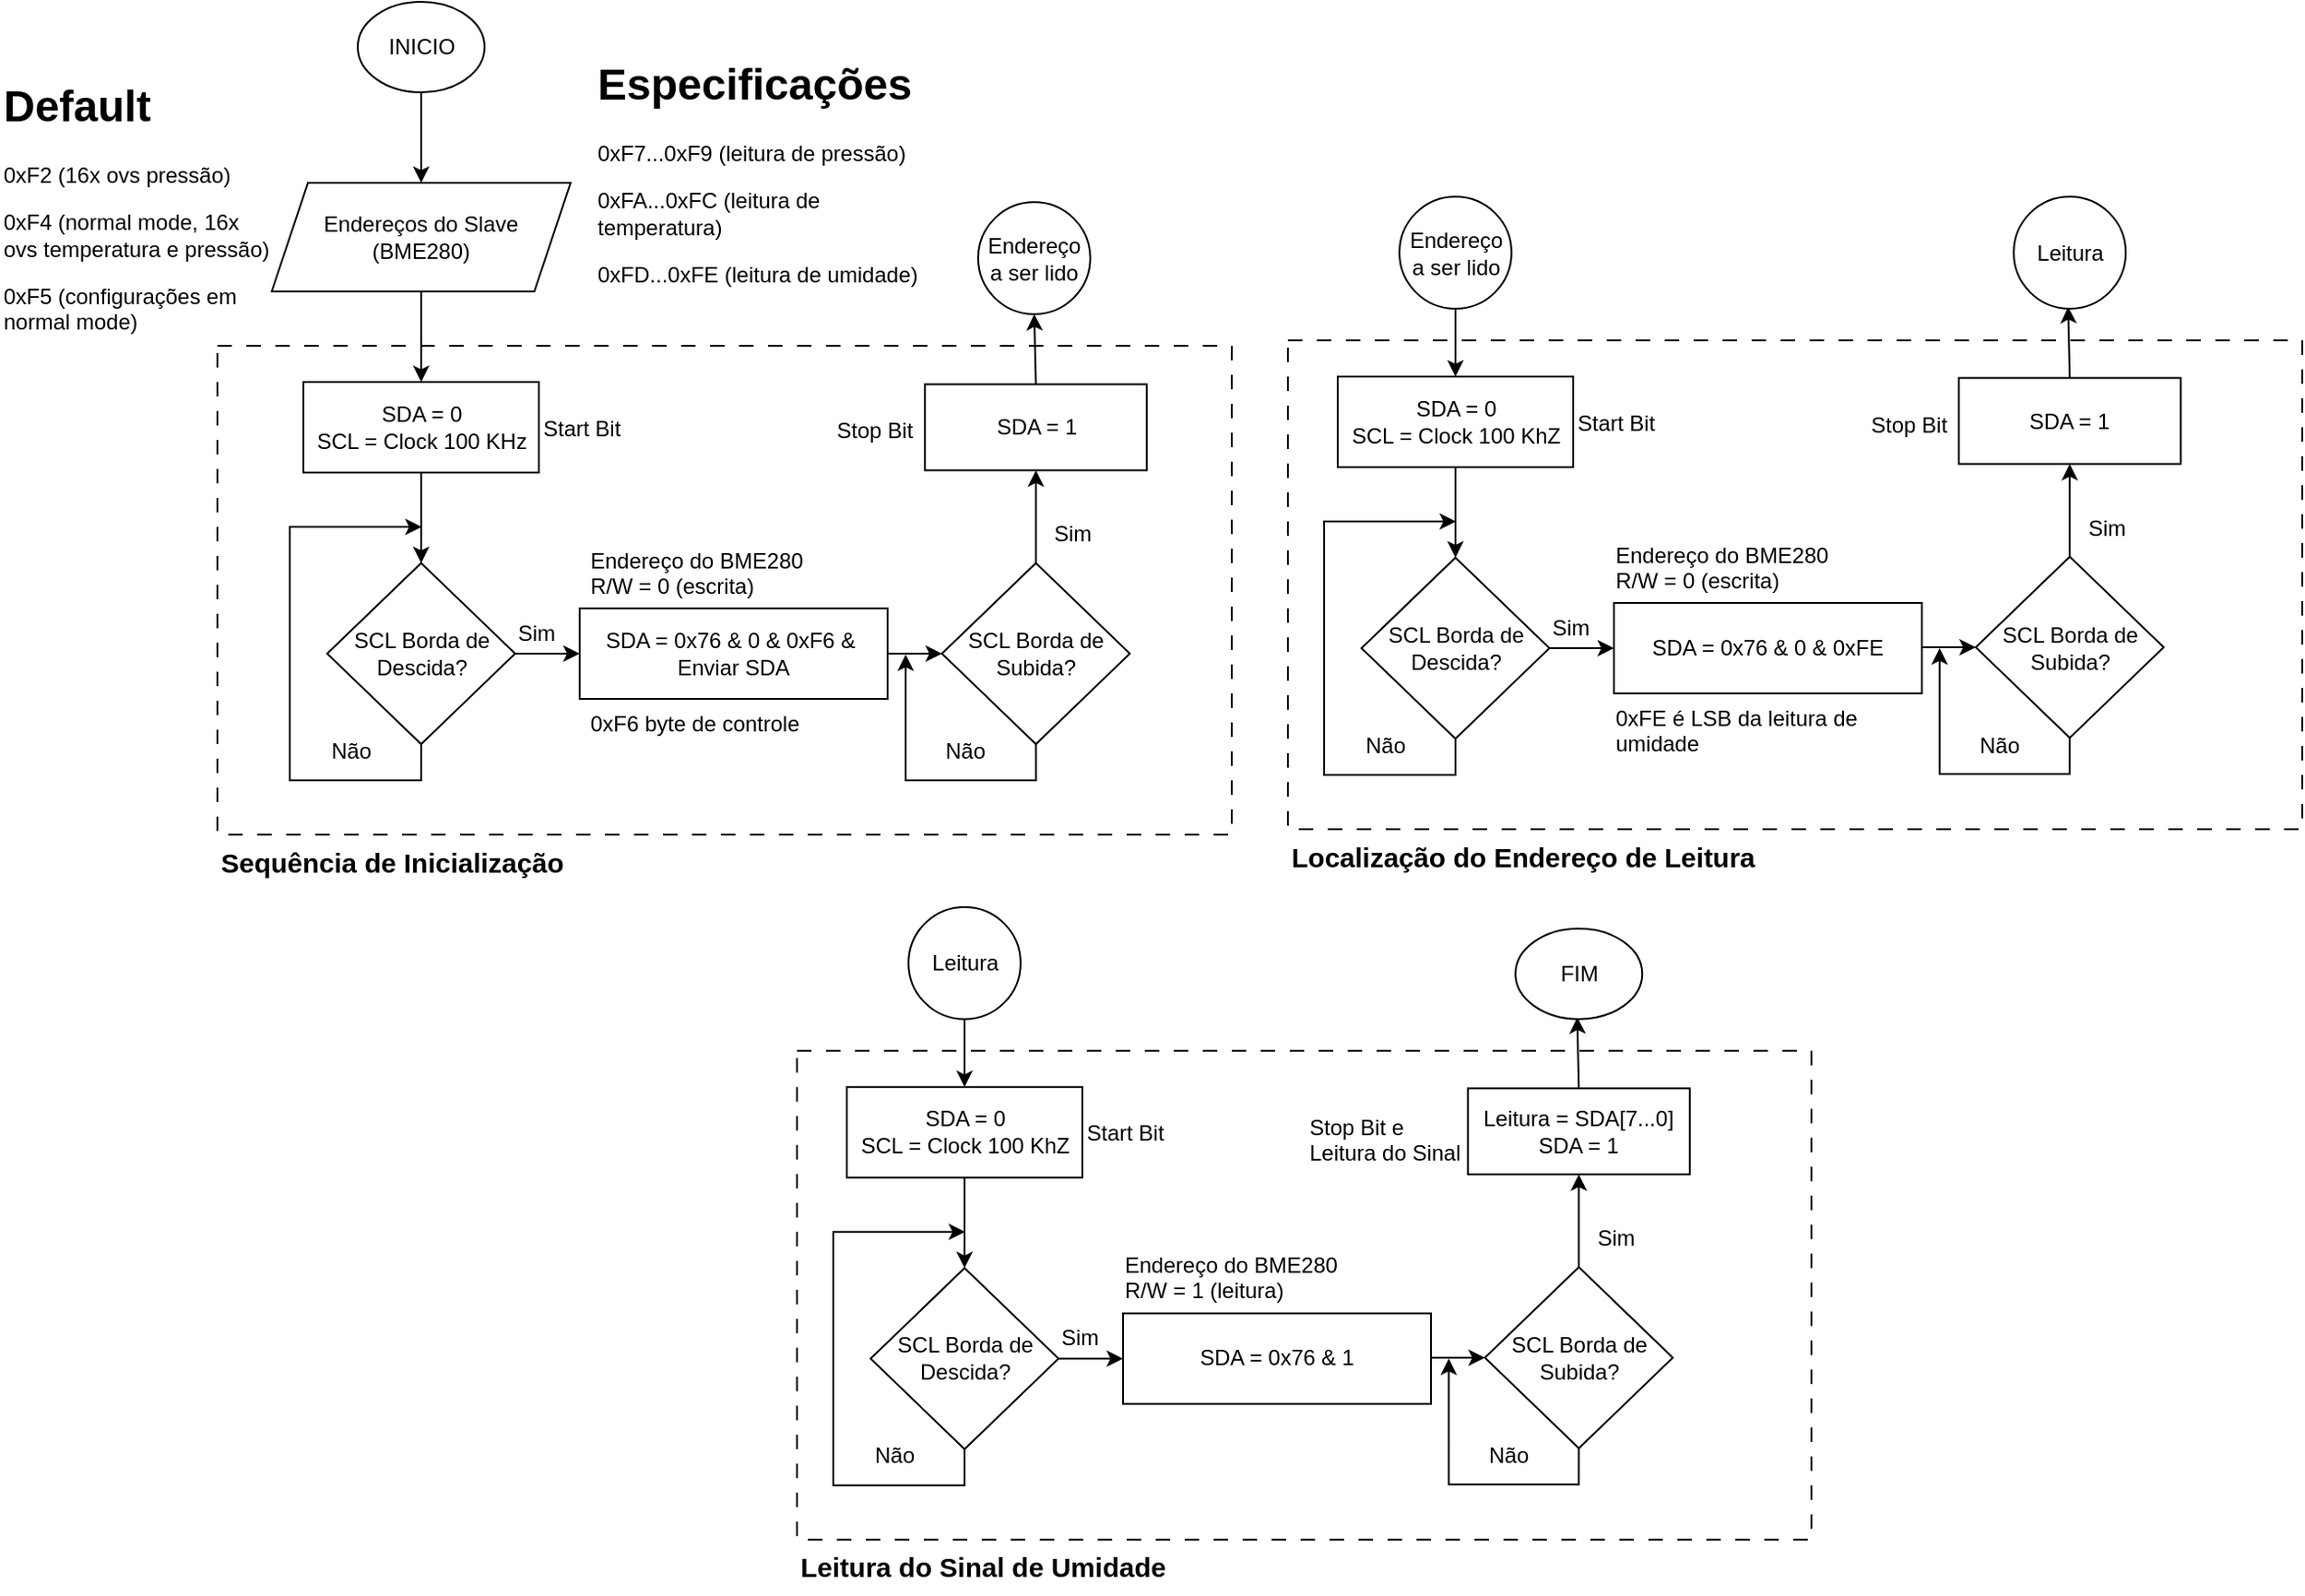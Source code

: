 <mxfile version="24.6.0" type="github">
  <diagram name="Página-1" id="uo4vIWMoXTekdhAcwwu6">
    <mxGraphModel dx="1257" dy="609" grid="1" gridSize="10" guides="1" tooltips="1" connect="1" arrows="1" fold="1" page="1" pageScale="1" pageWidth="827" pageHeight="1169" math="0" shadow="0">
      <root>
        <mxCell id="0" />
        <mxCell id="1" parent="0" />
        <mxCell id="YiGi1f87aAJgmJdH8lJt-82" value="" style="rounded=0;whiteSpace=wrap;html=1;fillColor=none;dashed=1;dashPattern=8 8;" vertex="1" parent="1">
          <mxGeometry x="821" y="697" width="560" height="270" as="geometry" />
        </mxCell>
        <mxCell id="YiGi1f87aAJgmJdH8lJt-40" value="" style="rounded=0;whiteSpace=wrap;html=1;fillColor=none;dashed=1;dashPattern=8 8;" vertex="1" parent="1">
          <mxGeometry x="230" y="700" width="560" height="270" as="geometry" />
        </mxCell>
        <mxCell id="NG3DBzSu40vpIyD9UtTB-2" style="edgeStyle=orthogonalEdgeStyle;rounded=0;orthogonalLoop=1;jettySize=auto;html=1;exitX=0.5;exitY=1;exitDx=0;exitDy=0;entryX=0.5;entryY=0;entryDx=0;entryDy=0;" parent="1" source="NG3DBzSu40vpIyD9UtTB-3" target="NG3DBzSu40vpIyD9UtTB-5" edge="1">
          <mxGeometry relative="1" as="geometry" />
        </mxCell>
        <mxCell id="NG3DBzSu40vpIyD9UtTB-3" value="INICIO" style="ellipse;whiteSpace=wrap;html=1;" parent="1" vertex="1">
          <mxGeometry x="307.5" y="510" width="70" height="50" as="geometry" />
        </mxCell>
        <mxCell id="YiGi1f87aAJgmJdH8lJt-15" style="edgeStyle=orthogonalEdgeStyle;rounded=0;orthogonalLoop=1;jettySize=auto;html=1;exitX=0.5;exitY=1;exitDx=0;exitDy=0;" edge="1" parent="1" source="NG3DBzSu40vpIyD9UtTB-5" target="YiGi1f87aAJgmJdH8lJt-13">
          <mxGeometry relative="1" as="geometry" />
        </mxCell>
        <mxCell id="NG3DBzSu40vpIyD9UtTB-5" value="Endereços do Slave (BME280)" style="shape=parallelogram;perimeter=parallelogramPerimeter;whiteSpace=wrap;html=1;fixedSize=1;" parent="1" vertex="1">
          <mxGeometry x="260" y="610" width="165" height="60" as="geometry" />
        </mxCell>
        <mxCell id="NG3DBzSu40vpIyD9UtTB-6" value="&lt;h1 style=&quot;margin-top: 0px;&quot;&gt;Especificações&lt;/h1&gt;&lt;p&gt;&lt;span style=&quot;background-color: initial;&quot;&gt;0xF7...0xF9 (leitura de pressão)&lt;/span&gt;&lt;/p&gt;&lt;p&gt;&lt;span style=&quot;background-color: initial;&quot;&gt;0xFA...0xFC (leitura de temperatura)&lt;/span&gt;&lt;/p&gt;&lt;p&gt;&lt;span style=&quot;background-color: initial;&quot;&gt;0xFD...0xFE (leitura de umidade)&lt;/span&gt;&lt;/p&gt;&lt;p&gt;&lt;span style=&quot;background-color: initial;&quot;&gt;&lt;br&gt;&lt;/span&gt;&lt;/p&gt;&lt;p&gt;&lt;br&gt;&lt;/p&gt;" style="text;html=1;whiteSpace=wrap;overflow=hidden;rounded=0;" parent="1" vertex="1">
          <mxGeometry x="437.5" y="535" width="190" height="135" as="geometry" />
        </mxCell>
        <mxCell id="YiGi1f87aAJgmJdH8lJt-32" style="edgeStyle=orthogonalEdgeStyle;rounded=0;orthogonalLoop=1;jettySize=auto;html=1;exitX=1;exitY=0.5;exitDx=0;exitDy=0;entryX=0;entryY=0.5;entryDx=0;entryDy=0;" edge="1" parent="1" source="NG3DBzSu40vpIyD9UtTB-11" target="YiGi1f87aAJgmJdH8lJt-31">
          <mxGeometry relative="1" as="geometry" />
        </mxCell>
        <mxCell id="NG3DBzSu40vpIyD9UtTB-11" value="SDA = 0x76 &amp;amp; 0 &amp;amp; 0xF6 &amp;amp;&amp;nbsp;&lt;div&gt;Enviar SDA&lt;/div&gt;" style="rounded=0;whiteSpace=wrap;html=1;" parent="1" vertex="1">
          <mxGeometry x="430" y="845" width="170" height="50" as="geometry" />
        </mxCell>
        <mxCell id="YiGi1f87aAJgmJdH8lJt-21" style="edgeStyle=orthogonalEdgeStyle;rounded=0;orthogonalLoop=1;jettySize=auto;html=1;exitX=1;exitY=0.5;exitDx=0;exitDy=0;entryX=0;entryY=0.5;entryDx=0;entryDy=0;" edge="1" parent="1" source="NG3DBzSu40vpIyD9UtTB-14" target="NG3DBzSu40vpIyD9UtTB-11">
          <mxGeometry relative="1" as="geometry" />
        </mxCell>
        <mxCell id="YiGi1f87aAJgmJdH8lJt-23" style="edgeStyle=orthogonalEdgeStyle;rounded=0;orthogonalLoop=1;jettySize=auto;html=1;exitX=0.5;exitY=1;exitDx=0;exitDy=0;" edge="1" parent="1" source="NG3DBzSu40vpIyD9UtTB-14">
          <mxGeometry relative="1" as="geometry">
            <mxPoint x="342.783" y="800" as="targetPoint" />
            <Array as="points">
              <mxPoint x="343" y="940" />
              <mxPoint x="270" y="940" />
              <mxPoint x="270" y="800" />
            </Array>
          </mxGeometry>
        </mxCell>
        <mxCell id="NG3DBzSu40vpIyD9UtTB-14" value="SCL Borda de Descida?" style="rhombus;whiteSpace=wrap;html=1;" parent="1" vertex="1">
          <mxGeometry x="290.63" y="820" width="103.75" height="100" as="geometry" />
        </mxCell>
        <mxCell id="YiGi1f87aAJgmJdH8lJt-2" value="&lt;h1 style=&quot;margin-top: 0px;&quot;&gt;Default&lt;/h1&gt;&lt;p&gt;0xF2 (16x ovs pressão)&lt;/p&gt;&lt;p&gt;0xF4 (normal mode, 16x ovs temperatura e pressão)&lt;/p&gt;&lt;p&gt;&lt;span style=&quot;background-color: initial;&quot;&gt;0xF5 (configurações em normal mode)&lt;/span&gt;&lt;/p&gt;" style="text;html=1;whiteSpace=wrap;overflow=hidden;rounded=0;" vertex="1" parent="1">
          <mxGeometry x="110" y="547" width="150" height="150" as="geometry" />
        </mxCell>
        <mxCell id="YiGi1f87aAJgmJdH8lJt-17" style="edgeStyle=orthogonalEdgeStyle;rounded=0;orthogonalLoop=1;jettySize=auto;html=1;exitX=0.5;exitY=1;exitDx=0;exitDy=0;entryX=0.5;entryY=0;entryDx=0;entryDy=0;" edge="1" parent="1" source="YiGi1f87aAJgmJdH8lJt-13" target="NG3DBzSu40vpIyD9UtTB-14">
          <mxGeometry relative="1" as="geometry" />
        </mxCell>
        <mxCell id="YiGi1f87aAJgmJdH8lJt-13" value="&lt;div&gt;SDA = 0&lt;/div&gt;SCL = Clock 100 KHz" style="rounded=0;whiteSpace=wrap;html=1;" vertex="1" parent="1">
          <mxGeometry x="277.5" y="720" width="130" height="50" as="geometry" />
        </mxCell>
        <mxCell id="YiGi1f87aAJgmJdH8lJt-19" value="Endereço do BME280 &#xa;R/W = 0 (escrita)" style="text;whiteSpace=wrap;" vertex="1" parent="1">
          <mxGeometry x="433.75" y="805" width="156.25" height="40" as="geometry" />
        </mxCell>
        <mxCell id="YiGi1f87aAJgmJdH8lJt-22" value="Sim" style="text;whiteSpace=wrap;" vertex="1" parent="1">
          <mxGeometry x="394.38" y="845" width="30" height="30" as="geometry" />
        </mxCell>
        <mxCell id="YiGi1f87aAJgmJdH8lJt-24" value="Não" style="text;whiteSpace=wrap;" vertex="1" parent="1">
          <mxGeometry x="290.63" y="910" width="30" height="30" as="geometry" />
        </mxCell>
        <mxCell id="YiGi1f87aAJgmJdH8lJt-25" value="0xF6 byte de controle" style="text;whiteSpace=wrap;" vertex="1" parent="1">
          <mxGeometry x="433.75" y="895" width="122.5" height="40" as="geometry" />
        </mxCell>
        <mxCell id="YiGi1f87aAJgmJdH8lJt-26" value="Start Bit" style="text;whiteSpace=wrap;" vertex="1" parent="1">
          <mxGeometry x="407.5" y="732" width="60" height="25" as="geometry" />
        </mxCell>
        <mxCell id="YiGi1f87aAJgmJdH8lJt-33" style="edgeStyle=orthogonalEdgeStyle;rounded=0;orthogonalLoop=1;jettySize=auto;html=1;exitX=0.5;exitY=1;exitDx=0;exitDy=0;" edge="1" parent="1" source="YiGi1f87aAJgmJdH8lJt-31">
          <mxGeometry relative="1" as="geometry">
            <mxPoint x="610" y="870" as="targetPoint" />
          </mxGeometry>
        </mxCell>
        <mxCell id="YiGi1f87aAJgmJdH8lJt-37" style="edgeStyle=orthogonalEdgeStyle;rounded=0;orthogonalLoop=1;jettySize=auto;html=1;exitX=0.5;exitY=0;exitDx=0;exitDy=0;entryX=0.5;entryY=1;entryDx=0;entryDy=0;" edge="1" parent="1" source="YiGi1f87aAJgmJdH8lJt-31" target="YiGi1f87aAJgmJdH8lJt-36">
          <mxGeometry relative="1" as="geometry" />
        </mxCell>
        <mxCell id="YiGi1f87aAJgmJdH8lJt-31" value="SCL Borda de Subida?" style="rhombus;whiteSpace=wrap;html=1;" vertex="1" parent="1">
          <mxGeometry x="630" y="820" width="103.75" height="100" as="geometry" />
        </mxCell>
        <mxCell id="YiGi1f87aAJgmJdH8lJt-34" value="Não" style="text;whiteSpace=wrap;" vertex="1" parent="1">
          <mxGeometry x="630" y="910" width="30" height="30" as="geometry" />
        </mxCell>
        <mxCell id="YiGi1f87aAJgmJdH8lJt-44" style="edgeStyle=orthogonalEdgeStyle;rounded=0;orthogonalLoop=1;jettySize=auto;html=1;exitX=0.5;exitY=0;exitDx=0;exitDy=0;entryX=0.5;entryY=1;entryDx=0;entryDy=0;" edge="1" parent="1" source="YiGi1f87aAJgmJdH8lJt-36" target="YiGi1f87aAJgmJdH8lJt-43">
          <mxGeometry relative="1" as="geometry" />
        </mxCell>
        <mxCell id="YiGi1f87aAJgmJdH8lJt-36" value="&lt;div&gt;SDA = 1&lt;/div&gt;" style="rounded=0;whiteSpace=wrap;html=1;" vertex="1" parent="1">
          <mxGeometry x="620.62" y="721.25" width="122.5" height="47.5" as="geometry" />
        </mxCell>
        <mxCell id="YiGi1f87aAJgmJdH8lJt-38" value="Stop Bit" style="text;whiteSpace=wrap;" vertex="1" parent="1">
          <mxGeometry x="570" y="732.5" width="60" height="25" as="geometry" />
        </mxCell>
        <mxCell id="YiGi1f87aAJgmJdH8lJt-39" value="Sim" style="text;whiteSpace=wrap;" vertex="1" parent="1">
          <mxGeometry x="690" y="790" width="30" height="30" as="geometry" />
        </mxCell>
        <mxCell id="YiGi1f87aAJgmJdH8lJt-42" value="Sequência de Inicialização" style="text;whiteSpace=wrap;fontStyle=1;fontSize=15;" vertex="1" parent="1">
          <mxGeometry x="230" y="970" width="220" height="30" as="geometry" />
        </mxCell>
        <mxCell id="YiGi1f87aAJgmJdH8lJt-43" value="Endereço a ser lido" style="ellipse;whiteSpace=wrap;html=1;aspect=fixed;" vertex="1" parent="1">
          <mxGeometry x="650" y="620.62" width="61.88" height="61.88" as="geometry" />
        </mxCell>
        <mxCell id="YiGi1f87aAJgmJdH8lJt-53" style="edgeStyle=orthogonalEdgeStyle;rounded=0;orthogonalLoop=1;jettySize=auto;html=1;exitX=0.5;exitY=1;exitDx=0;exitDy=0;entryX=0.5;entryY=0;entryDx=0;entryDy=0;" edge="1" parent="1" source="YiGi1f87aAJgmJdH8lJt-45" target="YiGi1f87aAJgmJdH8lJt-49">
          <mxGeometry relative="1" as="geometry" />
        </mxCell>
        <mxCell id="YiGi1f87aAJgmJdH8lJt-45" value="Endereço a ser lido" style="ellipse;whiteSpace=wrap;html=1;aspect=fixed;" vertex="1" parent="1">
          <mxGeometry x="882.56" y="617.62" width="61.88" height="61.88" as="geometry" />
        </mxCell>
        <mxCell id="YiGi1f87aAJgmJdH8lJt-46" style="edgeStyle=orthogonalEdgeStyle;rounded=0;orthogonalLoop=1;jettySize=auto;html=1;exitX=0.5;exitY=1;exitDx=0;exitDy=0;" edge="1" parent="1" source="YiGi1f87aAJgmJdH8lJt-47">
          <mxGeometry relative="1" as="geometry">
            <mxPoint x="913.783" y="797" as="targetPoint" />
            <Array as="points">
              <mxPoint x="914" y="937" />
              <mxPoint x="841" y="937" />
              <mxPoint x="841" y="797" />
            </Array>
          </mxGeometry>
        </mxCell>
        <mxCell id="YiGi1f87aAJgmJdH8lJt-63" style="edgeStyle=orthogonalEdgeStyle;rounded=0;orthogonalLoop=1;jettySize=auto;html=1;exitX=1;exitY=0.5;exitDx=0;exitDy=0;entryX=0;entryY=0.5;entryDx=0;entryDy=0;" edge="1" parent="1" source="YiGi1f87aAJgmJdH8lJt-47" target="YiGi1f87aAJgmJdH8lJt-55">
          <mxGeometry relative="1" as="geometry" />
        </mxCell>
        <mxCell id="YiGi1f87aAJgmJdH8lJt-47" value="SCL Borda de Descida?" style="rhombus;whiteSpace=wrap;html=1;" vertex="1" parent="1">
          <mxGeometry x="861.63" y="817" width="103.75" height="100" as="geometry" />
        </mxCell>
        <mxCell id="YiGi1f87aAJgmJdH8lJt-48" style="edgeStyle=orthogonalEdgeStyle;rounded=0;orthogonalLoop=1;jettySize=auto;html=1;exitX=0.5;exitY=1;exitDx=0;exitDy=0;entryX=0.5;entryY=0;entryDx=0;entryDy=0;" edge="1" parent="1" source="YiGi1f87aAJgmJdH8lJt-49" target="YiGi1f87aAJgmJdH8lJt-47">
          <mxGeometry relative="1" as="geometry" />
        </mxCell>
        <mxCell id="YiGi1f87aAJgmJdH8lJt-49" value="&lt;div&gt;SDA = 0&lt;/div&gt;SCL = Clock 100 KhZ" style="rounded=0;whiteSpace=wrap;html=1;" vertex="1" parent="1">
          <mxGeometry x="848.5" y="717" width="130" height="50" as="geometry" />
        </mxCell>
        <mxCell id="YiGi1f87aAJgmJdH8lJt-50" value="Não" style="text;whiteSpace=wrap;" vertex="1" parent="1">
          <mxGeometry x="861.63" y="907" width="30" height="30" as="geometry" />
        </mxCell>
        <mxCell id="YiGi1f87aAJgmJdH8lJt-51" value="Start Bit" style="text;whiteSpace=wrap;" vertex="1" parent="1">
          <mxGeometry x="978.5" y="729" width="60" height="25" as="geometry" />
        </mxCell>
        <mxCell id="YiGi1f87aAJgmJdH8lJt-55" value="SDA = 0x76 &amp;amp; 0 &amp;amp; 0xFE" style="rounded=0;whiteSpace=wrap;html=1;" vertex="1" parent="1">
          <mxGeometry x="1001" y="842" width="170" height="50" as="geometry" />
        </mxCell>
        <mxCell id="YiGi1f87aAJgmJdH8lJt-59" value="Endereço do BME280 &#xa;R/W = 0 (escrita)" style="text;whiteSpace=wrap;" vertex="1" parent="1">
          <mxGeometry x="1000.37" y="802" width="156.25" height="40" as="geometry" />
        </mxCell>
        <mxCell id="YiGi1f87aAJgmJdH8lJt-60" value="Sim" style="text;whiteSpace=wrap;" vertex="1" parent="1">
          <mxGeometry x="965.38" y="842" width="30" height="20" as="geometry" />
        </mxCell>
        <mxCell id="YiGi1f87aAJgmJdH8lJt-61" value="0xFE é LSB da leitura de umidade" style="text;whiteSpace=wrap;" vertex="1" parent="1">
          <mxGeometry x="1000.37" y="892" width="140.63" height="40" as="geometry" />
        </mxCell>
        <mxCell id="YiGi1f87aAJgmJdH8lJt-72" style="edgeStyle=orthogonalEdgeStyle;rounded=0;orthogonalLoop=1;jettySize=auto;html=1;exitX=1;exitY=0.5;exitDx=0;exitDy=0;entryX=0;entryY=0.5;entryDx=0;entryDy=0;" edge="1" parent="1" target="YiGi1f87aAJgmJdH8lJt-75">
          <mxGeometry relative="1" as="geometry">
            <mxPoint x="1170.75" y="866.5" as="sourcePoint" />
          </mxGeometry>
        </mxCell>
        <mxCell id="YiGi1f87aAJgmJdH8lJt-73" style="edgeStyle=orthogonalEdgeStyle;rounded=0;orthogonalLoop=1;jettySize=auto;html=1;exitX=0.5;exitY=1;exitDx=0;exitDy=0;" edge="1" parent="1" source="YiGi1f87aAJgmJdH8lJt-75">
          <mxGeometry relative="1" as="geometry">
            <mxPoint x="1180.75" y="866.5" as="targetPoint" />
          </mxGeometry>
        </mxCell>
        <mxCell id="YiGi1f87aAJgmJdH8lJt-74" style="edgeStyle=orthogonalEdgeStyle;rounded=0;orthogonalLoop=1;jettySize=auto;html=1;exitX=0.5;exitY=0;exitDx=0;exitDy=0;entryX=0.5;entryY=1;entryDx=0;entryDy=0;" edge="1" parent="1" source="YiGi1f87aAJgmJdH8lJt-75" target="YiGi1f87aAJgmJdH8lJt-77">
          <mxGeometry relative="1" as="geometry" />
        </mxCell>
        <mxCell id="YiGi1f87aAJgmJdH8lJt-75" value="SCL Borda de Subida?" style="rhombus;whiteSpace=wrap;html=1;" vertex="1" parent="1">
          <mxGeometry x="1200.75" y="816.5" width="103.75" height="100" as="geometry" />
        </mxCell>
        <mxCell id="YiGi1f87aAJgmJdH8lJt-76" style="edgeStyle=orthogonalEdgeStyle;rounded=0;orthogonalLoop=1;jettySize=auto;html=1;exitX=0.5;exitY=0;exitDx=0;exitDy=0;entryX=0.5;entryY=1;entryDx=0;entryDy=0;" edge="1" parent="1" source="YiGi1f87aAJgmJdH8lJt-77">
          <mxGeometry relative="1" as="geometry">
            <mxPoint x="1251.75" y="678.5" as="targetPoint" />
          </mxGeometry>
        </mxCell>
        <mxCell id="YiGi1f87aAJgmJdH8lJt-77" value="&lt;div&gt;SDA = 1&lt;/div&gt;" style="rounded=0;whiteSpace=wrap;html=1;" vertex="1" parent="1">
          <mxGeometry x="1191.37" y="717.75" width="122.5" height="47.5" as="geometry" />
        </mxCell>
        <mxCell id="YiGi1f87aAJgmJdH8lJt-78" value="Stop Bit" style="text;whiteSpace=wrap;" vertex="1" parent="1">
          <mxGeometry x="1141" y="729.5" width="60" height="25" as="geometry" />
        </mxCell>
        <mxCell id="YiGi1f87aAJgmJdH8lJt-79" value="Sim" style="text;whiteSpace=wrap;" vertex="1" parent="1">
          <mxGeometry x="1260.75" y="786.5" width="30" height="30" as="geometry" />
        </mxCell>
        <mxCell id="YiGi1f87aAJgmJdH8lJt-80" value="Não" style="text;whiteSpace=wrap;" vertex="1" parent="1">
          <mxGeometry x="1200.75" y="907" width="30" height="30" as="geometry" />
        </mxCell>
        <mxCell id="YiGi1f87aAJgmJdH8lJt-81" value="Leitura" style="ellipse;whiteSpace=wrap;html=1;aspect=fixed;" vertex="1" parent="1">
          <mxGeometry x="1221.68" y="617.62" width="61.88" height="61.88" as="geometry" />
        </mxCell>
        <mxCell id="YiGi1f87aAJgmJdH8lJt-83" value="Localização do Endereço de Leitura" style="text;whiteSpace=wrap;fontStyle=1;fontSize=15;" vertex="1" parent="1">
          <mxGeometry x="821" y="967" width="300" height="30" as="geometry" />
        </mxCell>
        <mxCell id="YiGi1f87aAJgmJdH8lJt-113" value="" style="rounded=0;whiteSpace=wrap;html=1;fillColor=none;dashed=1;dashPattern=8 8;" vertex="1" parent="1">
          <mxGeometry x="550" y="1089.38" width="560" height="270" as="geometry" />
        </mxCell>
        <mxCell id="YiGi1f87aAJgmJdH8lJt-114" style="edgeStyle=orthogonalEdgeStyle;rounded=0;orthogonalLoop=1;jettySize=auto;html=1;exitX=0.5;exitY=1;exitDx=0;exitDy=0;entryX=0.5;entryY=0;entryDx=0;entryDy=0;" edge="1" parent="1" source="YiGi1f87aAJgmJdH8lJt-115" target="YiGi1f87aAJgmJdH8lJt-120">
          <mxGeometry relative="1" as="geometry" />
        </mxCell>
        <mxCell id="YiGi1f87aAJgmJdH8lJt-115" value="Leitura" style="ellipse;whiteSpace=wrap;html=1;aspect=fixed;" vertex="1" parent="1">
          <mxGeometry x="611.56" y="1010" width="61.88" height="61.88" as="geometry" />
        </mxCell>
        <mxCell id="YiGi1f87aAJgmJdH8lJt-116" style="edgeStyle=orthogonalEdgeStyle;rounded=0;orthogonalLoop=1;jettySize=auto;html=1;exitX=0.5;exitY=1;exitDx=0;exitDy=0;" edge="1" parent="1" source="YiGi1f87aAJgmJdH8lJt-118">
          <mxGeometry relative="1" as="geometry">
            <mxPoint x="642.783" y="1189.38" as="targetPoint" />
            <Array as="points">
              <mxPoint x="643" y="1329.38" />
              <mxPoint x="570" y="1329.38" />
              <mxPoint x="570" y="1189.38" />
            </Array>
          </mxGeometry>
        </mxCell>
        <mxCell id="YiGi1f87aAJgmJdH8lJt-117" style="edgeStyle=orthogonalEdgeStyle;rounded=0;orthogonalLoop=1;jettySize=auto;html=1;exitX=1;exitY=0.5;exitDx=0;exitDy=0;entryX=0;entryY=0.5;entryDx=0;entryDy=0;" edge="1" parent="1" source="YiGi1f87aAJgmJdH8lJt-118" target="YiGi1f87aAJgmJdH8lJt-123">
          <mxGeometry relative="1" as="geometry" />
        </mxCell>
        <mxCell id="YiGi1f87aAJgmJdH8lJt-118" value="SCL Borda de Descida?" style="rhombus;whiteSpace=wrap;html=1;" vertex="1" parent="1">
          <mxGeometry x="590.63" y="1209.38" width="103.75" height="100" as="geometry" />
        </mxCell>
        <mxCell id="YiGi1f87aAJgmJdH8lJt-119" style="edgeStyle=orthogonalEdgeStyle;rounded=0;orthogonalLoop=1;jettySize=auto;html=1;exitX=0.5;exitY=1;exitDx=0;exitDy=0;entryX=0.5;entryY=0;entryDx=0;entryDy=0;" edge="1" parent="1" source="YiGi1f87aAJgmJdH8lJt-120" target="YiGi1f87aAJgmJdH8lJt-118">
          <mxGeometry relative="1" as="geometry" />
        </mxCell>
        <mxCell id="YiGi1f87aAJgmJdH8lJt-120" value="&lt;div&gt;SDA = 0&lt;/div&gt;SCL = Clock 100 KhZ" style="rounded=0;whiteSpace=wrap;html=1;" vertex="1" parent="1">
          <mxGeometry x="577.5" y="1109.38" width="130" height="50" as="geometry" />
        </mxCell>
        <mxCell id="YiGi1f87aAJgmJdH8lJt-121" value="Não" style="text;whiteSpace=wrap;" vertex="1" parent="1">
          <mxGeometry x="590.63" y="1299.38" width="30" height="30" as="geometry" />
        </mxCell>
        <mxCell id="YiGi1f87aAJgmJdH8lJt-122" value="Start Bit" style="text;whiteSpace=wrap;" vertex="1" parent="1">
          <mxGeometry x="707.5" y="1121.38" width="60" height="25" as="geometry" />
        </mxCell>
        <mxCell id="YiGi1f87aAJgmJdH8lJt-123" value="SDA = 0x76 &amp;amp; 1" style="rounded=0;whiteSpace=wrap;html=1;" vertex="1" parent="1">
          <mxGeometry x="730" y="1234.38" width="170" height="50" as="geometry" />
        </mxCell>
        <mxCell id="YiGi1f87aAJgmJdH8lJt-124" value="Endereço do BME280 &#xa;R/W = 1 (leitura)" style="text;whiteSpace=wrap;" vertex="1" parent="1">
          <mxGeometry x="729.37" y="1194.38" width="156.25" height="40" as="geometry" />
        </mxCell>
        <mxCell id="YiGi1f87aAJgmJdH8lJt-125" value="Sim" style="text;whiteSpace=wrap;" vertex="1" parent="1">
          <mxGeometry x="694.38" y="1234.38" width="30" height="20" as="geometry" />
        </mxCell>
        <mxCell id="YiGi1f87aAJgmJdH8lJt-126" style="edgeStyle=orthogonalEdgeStyle;rounded=0;orthogonalLoop=1;jettySize=auto;html=1;exitX=1;exitY=0.5;exitDx=0;exitDy=0;entryX=0;entryY=0.5;entryDx=0;entryDy=0;" edge="1" parent="1" target="YiGi1f87aAJgmJdH8lJt-129">
          <mxGeometry relative="1" as="geometry">
            <mxPoint x="899.75" y="1258.88" as="sourcePoint" />
          </mxGeometry>
        </mxCell>
        <mxCell id="YiGi1f87aAJgmJdH8lJt-127" style="edgeStyle=orthogonalEdgeStyle;rounded=0;orthogonalLoop=1;jettySize=auto;html=1;exitX=0.5;exitY=1;exitDx=0;exitDy=0;" edge="1" parent="1" source="YiGi1f87aAJgmJdH8lJt-129">
          <mxGeometry relative="1" as="geometry">
            <mxPoint x="909.75" y="1258.88" as="targetPoint" />
          </mxGeometry>
        </mxCell>
        <mxCell id="YiGi1f87aAJgmJdH8lJt-128" style="edgeStyle=orthogonalEdgeStyle;rounded=0;orthogonalLoop=1;jettySize=auto;html=1;exitX=0.5;exitY=0;exitDx=0;exitDy=0;entryX=0.5;entryY=1;entryDx=0;entryDy=0;" edge="1" parent="1" source="YiGi1f87aAJgmJdH8lJt-129" target="YiGi1f87aAJgmJdH8lJt-131">
          <mxGeometry relative="1" as="geometry" />
        </mxCell>
        <mxCell id="YiGi1f87aAJgmJdH8lJt-129" value="SCL Borda de Subida?" style="rhombus;whiteSpace=wrap;html=1;" vertex="1" parent="1">
          <mxGeometry x="929.75" y="1208.88" width="103.75" height="100" as="geometry" />
        </mxCell>
        <mxCell id="YiGi1f87aAJgmJdH8lJt-130" style="edgeStyle=orthogonalEdgeStyle;rounded=0;orthogonalLoop=1;jettySize=auto;html=1;exitX=0.5;exitY=0;exitDx=0;exitDy=0;entryX=0.5;entryY=1;entryDx=0;entryDy=0;" edge="1" parent="1" source="YiGi1f87aAJgmJdH8lJt-131">
          <mxGeometry relative="1" as="geometry">
            <mxPoint x="980.75" y="1070.88" as="targetPoint" />
          </mxGeometry>
        </mxCell>
        <mxCell id="YiGi1f87aAJgmJdH8lJt-131" value="&lt;div&gt;Leitura = SDA[7...0]&lt;/div&gt;&lt;div&gt;SDA = 1&lt;/div&gt;" style="rounded=0;whiteSpace=wrap;html=1;" vertex="1" parent="1">
          <mxGeometry x="920.37" y="1110.13" width="122.5" height="47.5" as="geometry" />
        </mxCell>
        <mxCell id="YiGi1f87aAJgmJdH8lJt-132" value="Stop Bit e Leitura do Sinal" style="text;whiteSpace=wrap;" vertex="1" parent="1">
          <mxGeometry x="831" y="1118.26" width="89.75" height="28.12" as="geometry" />
        </mxCell>
        <mxCell id="YiGi1f87aAJgmJdH8lJt-133" value="Sim" style="text;whiteSpace=wrap;" vertex="1" parent="1">
          <mxGeometry x="990" y="1178.88" width="29.75" height="30" as="geometry" />
        </mxCell>
        <mxCell id="YiGi1f87aAJgmJdH8lJt-134" value="Não" style="text;whiteSpace=wrap;" vertex="1" parent="1">
          <mxGeometry x="929.75" y="1299.38" width="30" height="30" as="geometry" />
        </mxCell>
        <mxCell id="YiGi1f87aAJgmJdH8lJt-135" value="Leitura do Sinal de Umidade" style="text;whiteSpace=wrap;fontStyle=1;fontSize=15;" vertex="1" parent="1">
          <mxGeometry x="550" y="1359.38" width="300" height="30" as="geometry" />
        </mxCell>
        <mxCell id="YiGi1f87aAJgmJdH8lJt-136" value="FIM" style="ellipse;whiteSpace=wrap;html=1;" vertex="1" parent="1">
          <mxGeometry x="946.63" y="1021.88" width="70" height="50" as="geometry" />
        </mxCell>
      </root>
    </mxGraphModel>
  </diagram>
</mxfile>

